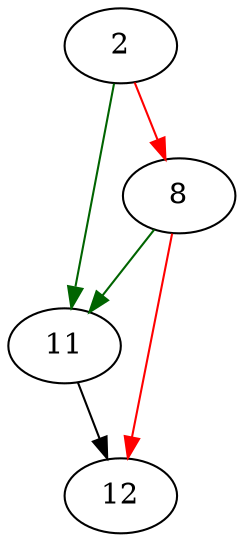 strict digraph "try_nocreate" {
	// Node definitions.
	2 [entry=true];
	11;
	8;
	12;

	// Edge definitions.
	2 -> 11 [
		color=darkgreen
		cond=true
	];
	2 -> 8 [
		color=red
		cond=false
	];
	11 -> 12;
	8 -> 11 [
		color=darkgreen
		cond=true
	];
	8 -> 12 [
		color=red
		cond=false
	];
}